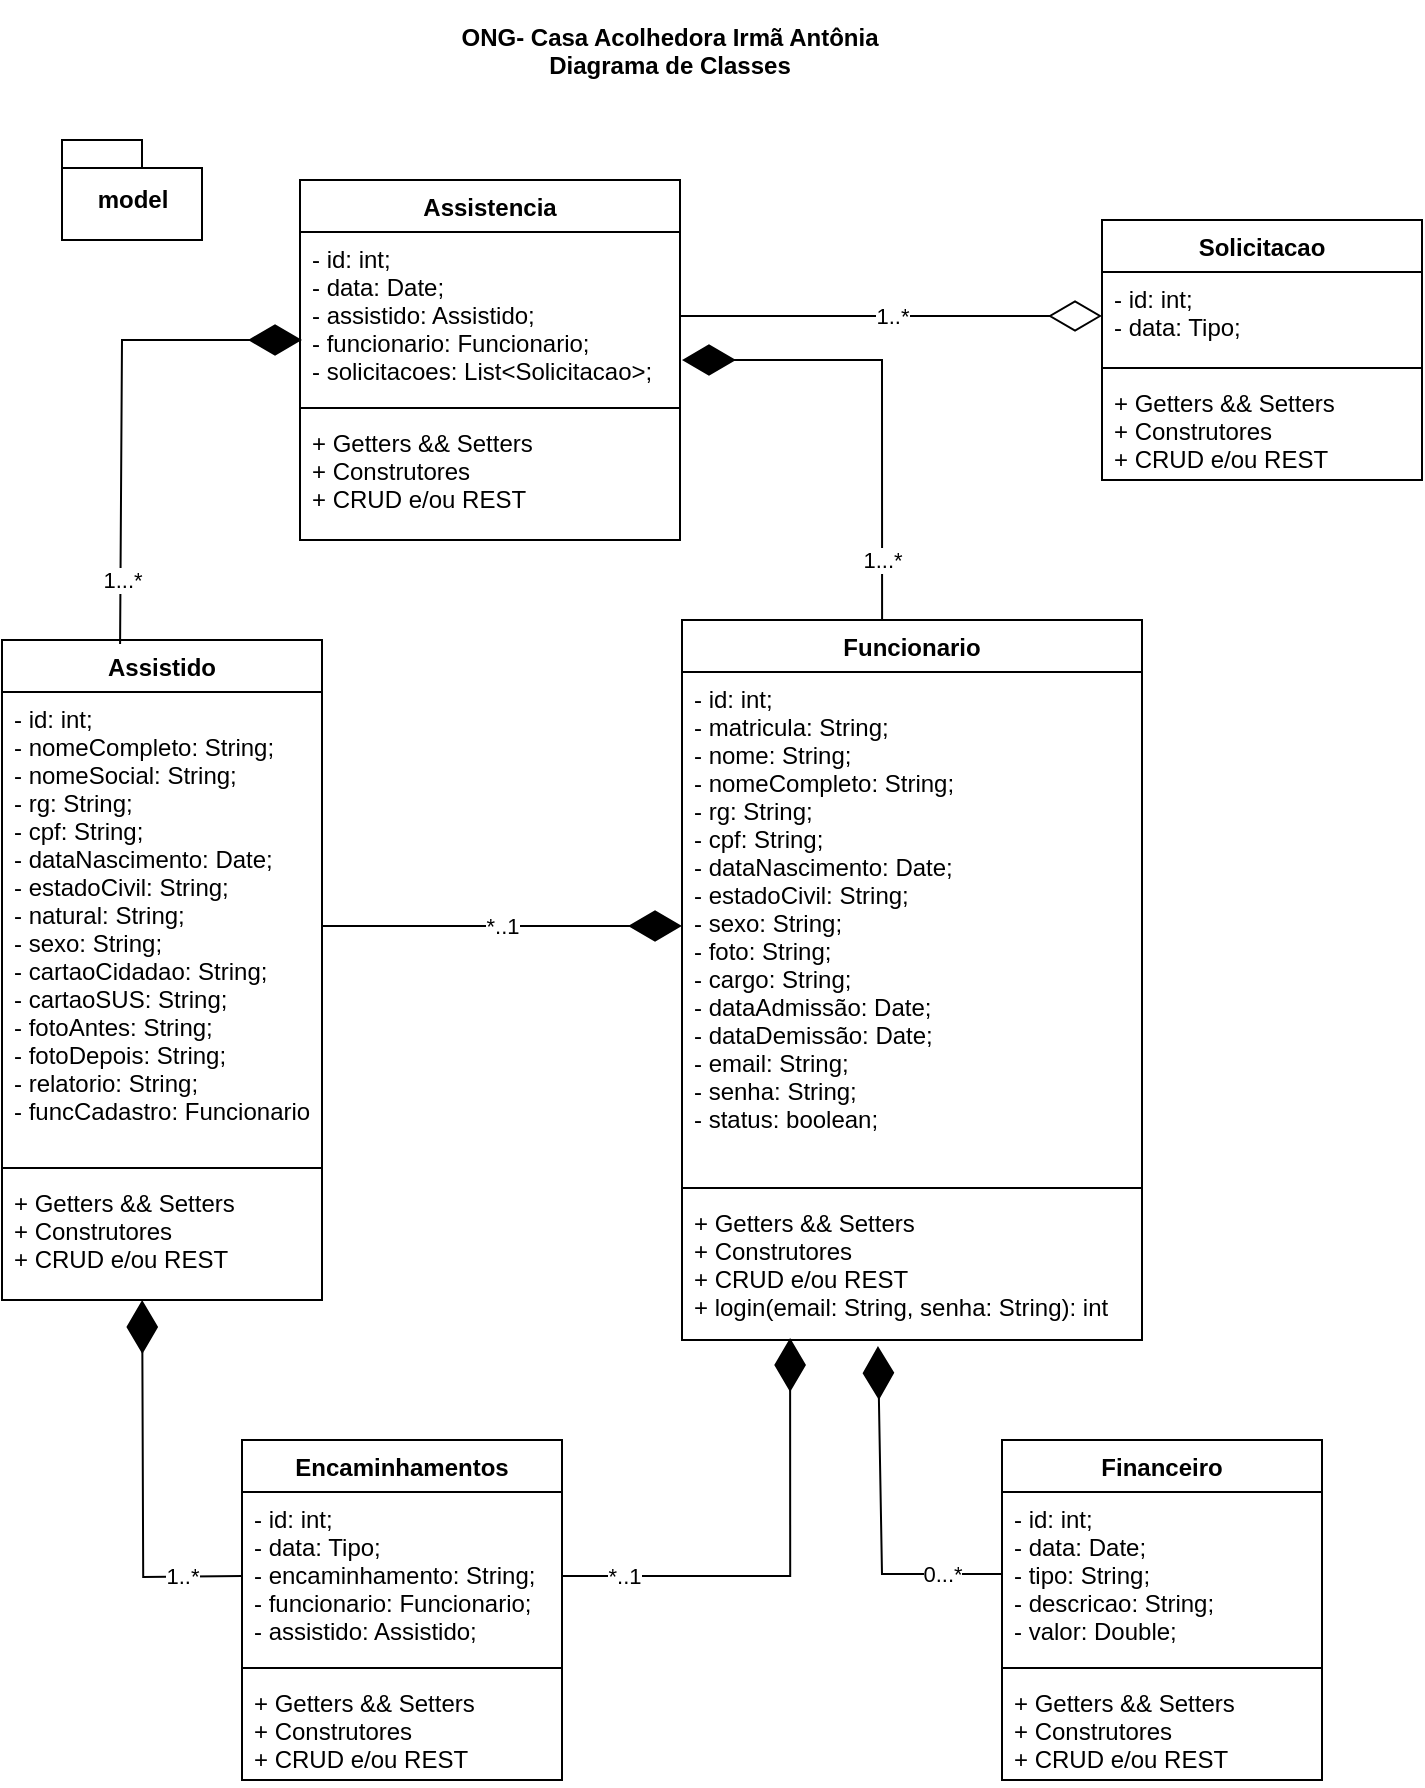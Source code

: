 <mxfile version="16.6.5" type="device"><diagram id="V8NIEzu3ds6T8y8G-yu7" name="Page-1"><mxGraphModel dx="868" dy="450" grid="1" gridSize="10" guides="1" tooltips="1" connect="1" arrows="1" fold="1" page="1" pageScale="1" pageWidth="827" pageHeight="1169" math="0" shadow="0"><root><mxCell id="0"/><mxCell id="1" parent="0"/><mxCell id="LsEdg0_R3i5YZ1CiwI1N-1" value="ONG- Casa Acolhedora Irmã Antônia&#10;Diagrama de Classes" style="text;align=center;fontStyle=1;verticalAlign=middle;spacingLeft=3;spacingRight=3;strokeColor=none;rotatable=0;points=[[0,0.5],[1,0.5]];portConstraint=eastwest;" parent="1" vertex="1"><mxGeometry x="279" y="20" width="270" height="50" as="geometry"/></mxCell><mxCell id="LsEdg0_R3i5YZ1CiwI1N-2" value="Assistido" style="swimlane;fontStyle=1;align=center;verticalAlign=top;childLayout=stackLayout;horizontal=1;startSize=26;horizontalStack=0;resizeParent=1;resizeParentMax=0;resizeLast=0;collapsible=1;marginBottom=0;" parent="1" vertex="1"><mxGeometry x="80" y="340" width="160" height="330" as="geometry"/></mxCell><mxCell id="LsEdg0_R3i5YZ1CiwI1N-23" value="- id: int;&#10;- nomeCompleto: String;&#10;- nomeSocial: String;&#10;- rg: String;&#10;- cpf: String;&#10;- dataNascimento: Date;&#10;- estadoCivil: String;&#10;- natural: String;&#10;- sexo: String;&#10;- cartaoCidadao: String;&#10;- cartaoSUS: String;&#10;- fotoAntes: String;&#10;- fotoDepois: String;&#10;- relatorio: String;&#10;- funcCadastro: Funcionario" style="text;strokeColor=none;fillColor=none;align=left;verticalAlign=top;spacingLeft=4;spacingRight=4;overflow=hidden;rotatable=0;points=[[0,0.5],[1,0.5]];portConstraint=eastwest;" parent="LsEdg0_R3i5YZ1CiwI1N-2" vertex="1"><mxGeometry y="26" width="160" height="234" as="geometry"/></mxCell><mxCell id="LsEdg0_R3i5YZ1CiwI1N-4" value="" style="line;strokeWidth=1;fillColor=none;align=left;verticalAlign=middle;spacingTop=-1;spacingLeft=3;spacingRight=3;rotatable=0;labelPosition=right;points=[];portConstraint=eastwest;" parent="LsEdg0_R3i5YZ1CiwI1N-2" vertex="1"><mxGeometry y="260" width="160" height="8" as="geometry"/></mxCell><mxCell id="LsEdg0_R3i5YZ1CiwI1N-5" value="+ Getters &amp;&amp; Setters&#10;+ Construtores&#10;+ CRUD e/ou REST" style="text;strokeColor=none;fillColor=none;align=left;verticalAlign=top;spacingLeft=4;spacingRight=4;overflow=hidden;rotatable=0;points=[[0,0.5],[1,0.5]];portConstraint=eastwest;" parent="LsEdg0_R3i5YZ1CiwI1N-2" vertex="1"><mxGeometry y="268" width="160" height="62" as="geometry"/></mxCell><mxCell id="LsEdg0_R3i5YZ1CiwI1N-24" value="Funcionario" style="swimlane;fontStyle=1;align=center;verticalAlign=top;childLayout=stackLayout;horizontal=1;startSize=26;horizontalStack=0;resizeParent=1;resizeParentMax=0;resizeLast=0;collapsible=1;marginBottom=0;" parent="1" vertex="1"><mxGeometry x="420" y="330" width="230" height="360" as="geometry"/></mxCell><mxCell id="LsEdg0_R3i5YZ1CiwI1N-25" value="- id: int;&#10;- matricula: String;&#10;- nome: String;&#10;- nomeCompleto: String;&#10;- rg: String;&#10;- cpf: String;&#10;- dataNascimento: Date;&#10;- estadoCivil: String;&#10;- sexo: String;&#10;- foto: String;&#10;- cargo: String;&#10;- dataAdmissão: Date;&#10;- dataDemissão: Date;&#10;- email: String;&#10;- senha: String;&#10;- status: boolean;" style="text;strokeColor=none;fillColor=none;align=left;verticalAlign=top;spacingLeft=4;spacingRight=4;overflow=hidden;rotatable=0;points=[[0,0.5],[1,0.5]];portConstraint=eastwest;" parent="LsEdg0_R3i5YZ1CiwI1N-24" vertex="1"><mxGeometry y="26" width="230" height="254" as="geometry"/></mxCell><mxCell id="LsEdg0_R3i5YZ1CiwI1N-26" value="" style="line;strokeWidth=1;fillColor=none;align=left;verticalAlign=middle;spacingTop=-1;spacingLeft=3;spacingRight=3;rotatable=0;labelPosition=right;points=[];portConstraint=eastwest;" parent="LsEdg0_R3i5YZ1CiwI1N-24" vertex="1"><mxGeometry y="280" width="230" height="8" as="geometry"/></mxCell><mxCell id="LsEdg0_R3i5YZ1CiwI1N-27" value="+ Getters &amp;&amp; Setters&#10;+ Construtores&#10;+ CRUD e/ou REST&#10;+ login(email: String, senha: String): int" style="text;strokeColor=none;fillColor=none;align=left;verticalAlign=top;spacingLeft=4;spacingRight=4;overflow=hidden;rotatable=0;points=[[0,0.5],[1,0.5]];portConstraint=eastwest;" parent="LsEdg0_R3i5YZ1CiwI1N-24" vertex="1"><mxGeometry y="288" width="230" height="72" as="geometry"/></mxCell><mxCell id="LsEdg0_R3i5YZ1CiwI1N-28" value="Assistencia" style="swimlane;fontStyle=1;align=center;verticalAlign=top;childLayout=stackLayout;horizontal=1;startSize=26;horizontalStack=0;resizeParent=1;resizeParentMax=0;resizeLast=0;collapsible=1;marginBottom=0;" parent="1" vertex="1"><mxGeometry x="229" y="110" width="190" height="180" as="geometry"/></mxCell><mxCell id="LsEdg0_R3i5YZ1CiwI1N-29" value="- id: int;&#10;- data: Date;&#10;- assistido: Assistido;&#10;- funcionario: Funcionario;&#10;- solicitacoes: List&lt;Solicitacao&gt;;" style="text;strokeColor=none;fillColor=none;align=left;verticalAlign=top;spacingLeft=4;spacingRight=4;overflow=hidden;rotatable=0;points=[[0,0.5],[1,0.5]];portConstraint=eastwest;" parent="LsEdg0_R3i5YZ1CiwI1N-28" vertex="1"><mxGeometry y="26" width="190" height="84" as="geometry"/></mxCell><mxCell id="LsEdg0_R3i5YZ1CiwI1N-30" value="" style="line;strokeWidth=1;fillColor=none;align=left;verticalAlign=middle;spacingTop=-1;spacingLeft=3;spacingRight=3;rotatable=0;labelPosition=right;points=[];portConstraint=eastwest;" parent="LsEdg0_R3i5YZ1CiwI1N-28" vertex="1"><mxGeometry y="110" width="190" height="8" as="geometry"/></mxCell><mxCell id="LsEdg0_R3i5YZ1CiwI1N-31" value="+ Getters &amp;&amp; Setters&#10;+ Construtores&#10;+ CRUD e/ou REST" style="text;strokeColor=none;fillColor=none;align=left;verticalAlign=top;spacingLeft=4;spacingRight=4;overflow=hidden;rotatable=0;points=[[0,0.5],[1,0.5]];portConstraint=eastwest;" parent="LsEdg0_R3i5YZ1CiwI1N-28" vertex="1"><mxGeometry y="118" width="190" height="62" as="geometry"/></mxCell><mxCell id="LsEdg0_R3i5YZ1CiwI1N-32" value="model" style="shape=folder;fontStyle=1;spacingTop=10;tabWidth=40;tabHeight=14;tabPosition=left;html=1;" parent="1" vertex="1"><mxGeometry x="110" y="90" width="70" height="50" as="geometry"/></mxCell><mxCell id="LsEdg0_R3i5YZ1CiwI1N-33" value="Solicitacao" style="swimlane;fontStyle=1;align=center;verticalAlign=top;childLayout=stackLayout;horizontal=1;startSize=26;horizontalStack=0;resizeParent=1;resizeParentMax=0;resizeLast=0;collapsible=1;marginBottom=0;" parent="1" vertex="1"><mxGeometry x="630" y="130" width="160" height="130" as="geometry"/></mxCell><mxCell id="LsEdg0_R3i5YZ1CiwI1N-34" value="- id: int;&#10;- data: Tipo;" style="text;strokeColor=none;fillColor=none;align=left;verticalAlign=top;spacingLeft=4;spacingRight=4;overflow=hidden;rotatable=0;points=[[0,0.5],[1,0.5]];portConstraint=eastwest;" parent="LsEdg0_R3i5YZ1CiwI1N-33" vertex="1"><mxGeometry y="26" width="160" height="44" as="geometry"/></mxCell><mxCell id="LsEdg0_R3i5YZ1CiwI1N-35" value="" style="line;strokeWidth=1;fillColor=none;align=left;verticalAlign=middle;spacingTop=-1;spacingLeft=3;spacingRight=3;rotatable=0;labelPosition=right;points=[];portConstraint=eastwest;" parent="LsEdg0_R3i5YZ1CiwI1N-33" vertex="1"><mxGeometry y="70" width="160" height="8" as="geometry"/></mxCell><mxCell id="LsEdg0_R3i5YZ1CiwI1N-36" value="+ Getters &amp;&amp; Setters&#10;+ Construtores&#10;+ CRUD e/ou REST" style="text;strokeColor=none;fillColor=none;align=left;verticalAlign=top;spacingLeft=4;spacingRight=4;overflow=hidden;rotatable=0;points=[[0,0.5],[1,0.5]];portConstraint=eastwest;" parent="LsEdg0_R3i5YZ1CiwI1N-33" vertex="1"><mxGeometry y="78" width="160" height="52" as="geometry"/></mxCell><mxCell id="LsEdg0_R3i5YZ1CiwI1N-37" value="Encaminhamentos" style="swimlane;fontStyle=1;align=center;verticalAlign=top;childLayout=stackLayout;horizontal=1;startSize=26;horizontalStack=0;resizeParent=1;resizeParentMax=0;resizeLast=0;collapsible=1;marginBottom=0;" parent="1" vertex="1"><mxGeometry x="200" y="740" width="160" height="170" as="geometry"/></mxCell><mxCell id="LsEdg0_R3i5YZ1CiwI1N-38" value="- id: int;&#10;- data: Tipo;&#10;- encaminhamento: String;&#10;- funcionario: Funcionario;&#10;- assistido: Assistido;" style="text;strokeColor=none;fillColor=none;align=left;verticalAlign=top;spacingLeft=4;spacingRight=4;overflow=hidden;rotatable=0;points=[[0,0.5],[1,0.5]];portConstraint=eastwest;" parent="LsEdg0_R3i5YZ1CiwI1N-37" vertex="1"><mxGeometry y="26" width="160" height="84" as="geometry"/></mxCell><mxCell id="LsEdg0_R3i5YZ1CiwI1N-39" value="" style="line;strokeWidth=1;fillColor=none;align=left;verticalAlign=middle;spacingTop=-1;spacingLeft=3;spacingRight=3;rotatable=0;labelPosition=right;points=[];portConstraint=eastwest;" parent="LsEdg0_R3i5YZ1CiwI1N-37" vertex="1"><mxGeometry y="110" width="160" height="8" as="geometry"/></mxCell><mxCell id="LsEdg0_R3i5YZ1CiwI1N-40" value="+ Getters &amp;&amp; Setters&#10;+ Construtores&#10;+ CRUD e/ou REST" style="text;strokeColor=none;fillColor=none;align=left;verticalAlign=top;spacingLeft=4;spacingRight=4;overflow=hidden;rotatable=0;points=[[0,0.5],[1,0.5]];portConstraint=eastwest;" parent="LsEdg0_R3i5YZ1CiwI1N-37" vertex="1"><mxGeometry y="118" width="160" height="52" as="geometry"/></mxCell><mxCell id="LsEdg0_R3i5YZ1CiwI1N-42" value="*..1" style="endArrow=diamondThin;endFill=1;endSize=24;html=1;rounded=0;entryX=0;entryY=0.5;entryDx=0;entryDy=0;exitX=1;exitY=0.5;exitDx=0;exitDy=0;" parent="1" source="LsEdg0_R3i5YZ1CiwI1N-23" target="LsEdg0_R3i5YZ1CiwI1N-25" edge="1"><mxGeometry width="160" relative="1" as="geometry"><mxPoint x="280" y="510" as="sourcePoint"/><mxPoint x="440" y="510" as="targetPoint"/></mxGeometry></mxCell><mxCell id="LsEdg0_R3i5YZ1CiwI1N-43" value="1..*" style="endArrow=diamondThin;endFill=0;endSize=24;html=1;rounded=0;exitX=1;exitY=0.5;exitDx=0;exitDy=0;entryX=0;entryY=0.5;entryDx=0;entryDy=0;" parent="1" source="LsEdg0_R3i5YZ1CiwI1N-29" target="LsEdg0_R3i5YZ1CiwI1N-34" edge="1"><mxGeometry width="160" relative="1" as="geometry"><mxPoint x="420" y="70" as="sourcePoint"/><mxPoint x="580" y="70" as="targetPoint"/></mxGeometry></mxCell><mxCell id="LsEdg0_R3i5YZ1CiwI1N-44" value="*..1" style="endArrow=diamondThin;endFill=1;endSize=24;html=1;rounded=0;entryX=0.235;entryY=0.986;entryDx=0;entryDy=0;entryPerimeter=0;exitX=1;exitY=0.5;exitDx=0;exitDy=0;edgeStyle=orthogonalEdgeStyle;" parent="1" source="LsEdg0_R3i5YZ1CiwI1N-38" target="LsEdg0_R3i5YZ1CiwI1N-27" edge="1"><mxGeometry x="-0.74" width="160" relative="1" as="geometry"><mxPoint x="280" y="590" as="sourcePoint"/><mxPoint x="440" y="590" as="targetPoint"/><mxPoint as="offset"/></mxGeometry></mxCell><mxCell id="LsEdg0_R3i5YZ1CiwI1N-45" value="1..*" style="endArrow=diamondThin;endFill=1;endSize=24;html=1;rounded=0;entryX=0.438;entryY=1;entryDx=0;entryDy=0;entryPerimeter=0;edgeStyle=orthogonalEdgeStyle;" parent="1" edge="1"><mxGeometry x="-0.677" width="160" relative="1" as="geometry"><mxPoint x="200" y="808" as="sourcePoint"/><mxPoint x="150.08" y="670" as="targetPoint"/><mxPoint as="offset"/></mxGeometry></mxCell><mxCell id="C6R8aGrK0ubZ4fdbhTzW-2" value="1...*" style="endArrow=diamondThin;endFill=1;endSize=24;html=1;rounded=0;exitX=0.369;exitY=0.006;exitDx=0;exitDy=0;exitPerimeter=0;" parent="1" source="LsEdg0_R3i5YZ1CiwI1N-2" edge="1"><mxGeometry x="-0.736" y="-1" width="160" relative="1" as="geometry"><mxPoint x="148" y="340" as="sourcePoint"/><mxPoint x="230" y="190" as="targetPoint"/><Array as="points"><mxPoint x="140" y="190"/></Array><mxPoint as="offset"/></mxGeometry></mxCell><mxCell id="C6R8aGrK0ubZ4fdbhTzW-3" value="1...*" style="endArrow=diamondThin;endFill=1;endSize=24;html=1;rounded=0;exitX=0.435;exitY=0;exitDx=0;exitDy=0;exitPerimeter=0;" parent="1" source="LsEdg0_R3i5YZ1CiwI1N-24" edge="1"><mxGeometry x="-0.739" width="160" relative="1" as="geometry"><mxPoint x="330" y="160" as="sourcePoint"/><mxPoint x="420" y="200" as="targetPoint"/><Array as="points"><mxPoint x="520" y="200"/></Array><mxPoint as="offset"/></mxGeometry></mxCell><mxCell id="aL3uGlQkh7vrvcLJ92MS-1" value="Financeiro" style="swimlane;fontStyle=1;align=center;verticalAlign=top;childLayout=stackLayout;horizontal=1;startSize=26;horizontalStack=0;resizeParent=1;resizeParentMax=0;resizeLast=0;collapsible=1;marginBottom=0;" vertex="1" parent="1"><mxGeometry x="580" y="740" width="160" height="170" as="geometry"/></mxCell><mxCell id="aL3uGlQkh7vrvcLJ92MS-2" value="- id: int;&#10;- data: Date;&#10;- tipo: String;&#10;- descricao: String;&#10;- valor: Double;" style="text;strokeColor=none;fillColor=none;align=left;verticalAlign=top;spacingLeft=4;spacingRight=4;overflow=hidden;rotatable=0;points=[[0,0.5],[1,0.5]];portConstraint=eastwest;" vertex="1" parent="aL3uGlQkh7vrvcLJ92MS-1"><mxGeometry y="26" width="160" height="84" as="geometry"/></mxCell><mxCell id="aL3uGlQkh7vrvcLJ92MS-3" value="" style="line;strokeWidth=1;fillColor=none;align=left;verticalAlign=middle;spacingTop=-1;spacingLeft=3;spacingRight=3;rotatable=0;labelPosition=right;points=[];portConstraint=eastwest;" vertex="1" parent="aL3uGlQkh7vrvcLJ92MS-1"><mxGeometry y="110" width="160" height="8" as="geometry"/></mxCell><mxCell id="aL3uGlQkh7vrvcLJ92MS-4" value="+ Getters &amp;&amp; Setters&#10;+ Construtores&#10;+ CRUD e/ou REST" style="text;strokeColor=none;fillColor=none;align=left;verticalAlign=top;spacingLeft=4;spacingRight=4;overflow=hidden;rotatable=0;points=[[0,0.5],[1,0.5]];portConstraint=eastwest;" vertex="1" parent="aL3uGlQkh7vrvcLJ92MS-1"><mxGeometry y="118" width="160" height="52" as="geometry"/></mxCell><mxCell id="aL3uGlQkh7vrvcLJ92MS-5" value="0...*" style="endArrow=diamondThin;endFill=1;endSize=24;html=1;rounded=0;entryX=0.426;entryY=1.056;entryDx=0;entryDy=0;entryPerimeter=0;" edge="1" parent="1"><mxGeometry x="-0.655" width="160" relative="1" as="geometry"><mxPoint x="580" y="807" as="sourcePoint"/><mxPoint x="517.98" y="693.032" as="targetPoint"/><Array as="points"><mxPoint x="520" y="807"/></Array><mxPoint as="offset"/></mxGeometry></mxCell></root></mxGraphModel></diagram></mxfile>